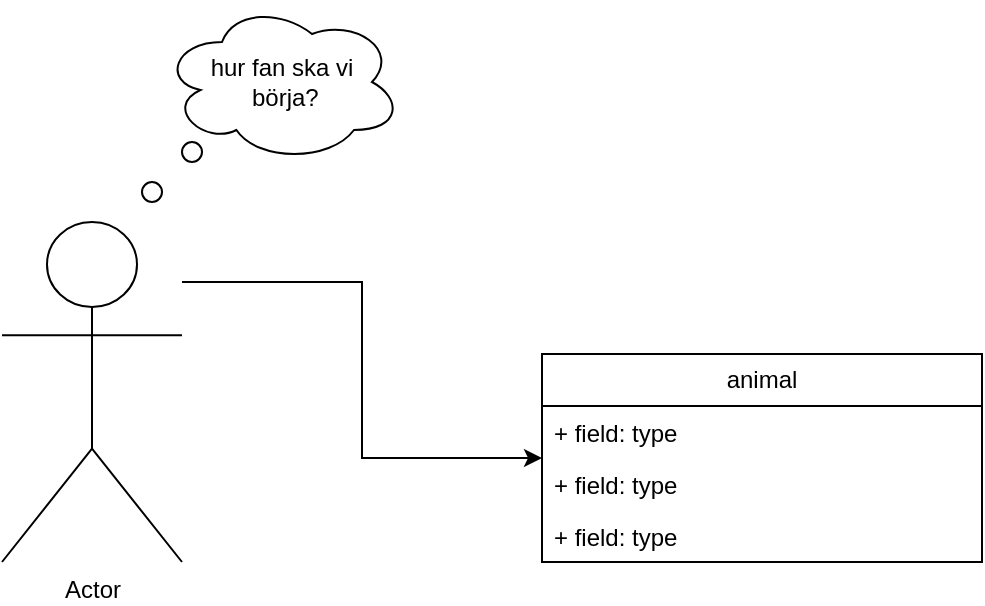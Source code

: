 <mxfile version="24.8.6">
  <diagram name="Sida-1" id="Y1j0zhgqOLCsYzoXeZtR">
    <mxGraphModel dx="896" dy="483" grid="1" gridSize="10" guides="1" tooltips="1" connect="1" arrows="1" fold="1" page="1" pageScale="1" pageWidth="827" pageHeight="1169" math="0" shadow="0">
      <root>
        <mxCell id="0" />
        <mxCell id="1" parent="0" />
        <mxCell id="zoHxSkiRPQc8SZgiLuly-1" value="animal" style="swimlane;fontStyle=0;childLayout=stackLayout;horizontal=1;startSize=26;fillColor=none;horizontalStack=0;resizeParent=1;resizeParentMax=0;resizeLast=0;collapsible=1;marginBottom=0;whiteSpace=wrap;html=1;" parent="1" vertex="1">
          <mxGeometry x="440" y="296" width="220" height="104" as="geometry" />
        </mxCell>
        <mxCell id="zoHxSkiRPQc8SZgiLuly-2" value="+ field: type" style="text;strokeColor=none;fillColor=none;align=left;verticalAlign=top;spacingLeft=4;spacingRight=4;overflow=hidden;rotatable=0;points=[[0,0.5],[1,0.5]];portConstraint=eastwest;whiteSpace=wrap;html=1;" parent="zoHxSkiRPQc8SZgiLuly-1" vertex="1">
          <mxGeometry y="26" width="220" height="26" as="geometry" />
        </mxCell>
        <mxCell id="zoHxSkiRPQc8SZgiLuly-3" value="+ field: type" style="text;strokeColor=none;fillColor=none;align=left;verticalAlign=top;spacingLeft=4;spacingRight=4;overflow=hidden;rotatable=0;points=[[0,0.5],[1,0.5]];portConstraint=eastwest;whiteSpace=wrap;html=1;" parent="zoHxSkiRPQc8SZgiLuly-1" vertex="1">
          <mxGeometry y="52" width="220" height="26" as="geometry" />
        </mxCell>
        <mxCell id="zoHxSkiRPQc8SZgiLuly-4" value="+ field: type" style="text;strokeColor=none;fillColor=none;align=left;verticalAlign=top;spacingLeft=4;spacingRight=4;overflow=hidden;rotatable=0;points=[[0,0.5],[1,0.5]];portConstraint=eastwest;whiteSpace=wrap;html=1;" parent="zoHxSkiRPQc8SZgiLuly-1" vertex="1">
          <mxGeometry y="78" width="220" height="26" as="geometry" />
        </mxCell>
        <mxCell id="LrNBadHsSpVMjI_l7Wkn-1" style="edgeStyle=orthogonalEdgeStyle;rounded=0;orthogonalLoop=1;jettySize=auto;html=1;" edge="1" parent="1" source="nMJNoLZE1KO_mP92uFwH-1" target="zoHxSkiRPQc8SZgiLuly-1">
          <mxGeometry relative="1" as="geometry">
            <Array as="points">
              <mxPoint x="350" y="260" />
              <mxPoint x="350" y="348" />
            </Array>
          </mxGeometry>
        </mxCell>
        <mxCell id="nMJNoLZE1KO_mP92uFwH-1" value="Actor" style="shape=umlActor;verticalLabelPosition=bottom;verticalAlign=top;html=1;outlineConnect=0;" vertex="1" parent="1">
          <mxGeometry x="170" y="230" width="90" height="170" as="geometry" />
        </mxCell>
        <mxCell id="nMJNoLZE1KO_mP92uFwH-2" value="&lt;div&gt;hur fan ska vi&lt;/div&gt;&lt;div&gt;&amp;nbsp;börja?&lt;/div&gt;" style="ellipse;shape=cloud;whiteSpace=wrap;html=1;" vertex="1" parent="1">
          <mxGeometry x="250" y="120" width="120" height="80" as="geometry" />
        </mxCell>
        <mxCell id="nMJNoLZE1KO_mP92uFwH-3" value="" style="ellipse;whiteSpace=wrap;html=1;" vertex="1" parent="1">
          <mxGeometry x="240" y="210" width="10" height="10" as="geometry" />
        </mxCell>
        <mxCell id="nMJNoLZE1KO_mP92uFwH-4" value="" style="ellipse;whiteSpace=wrap;html=1;" vertex="1" parent="1">
          <mxGeometry x="260" y="190" width="10" height="10" as="geometry" />
        </mxCell>
      </root>
    </mxGraphModel>
  </diagram>
</mxfile>
